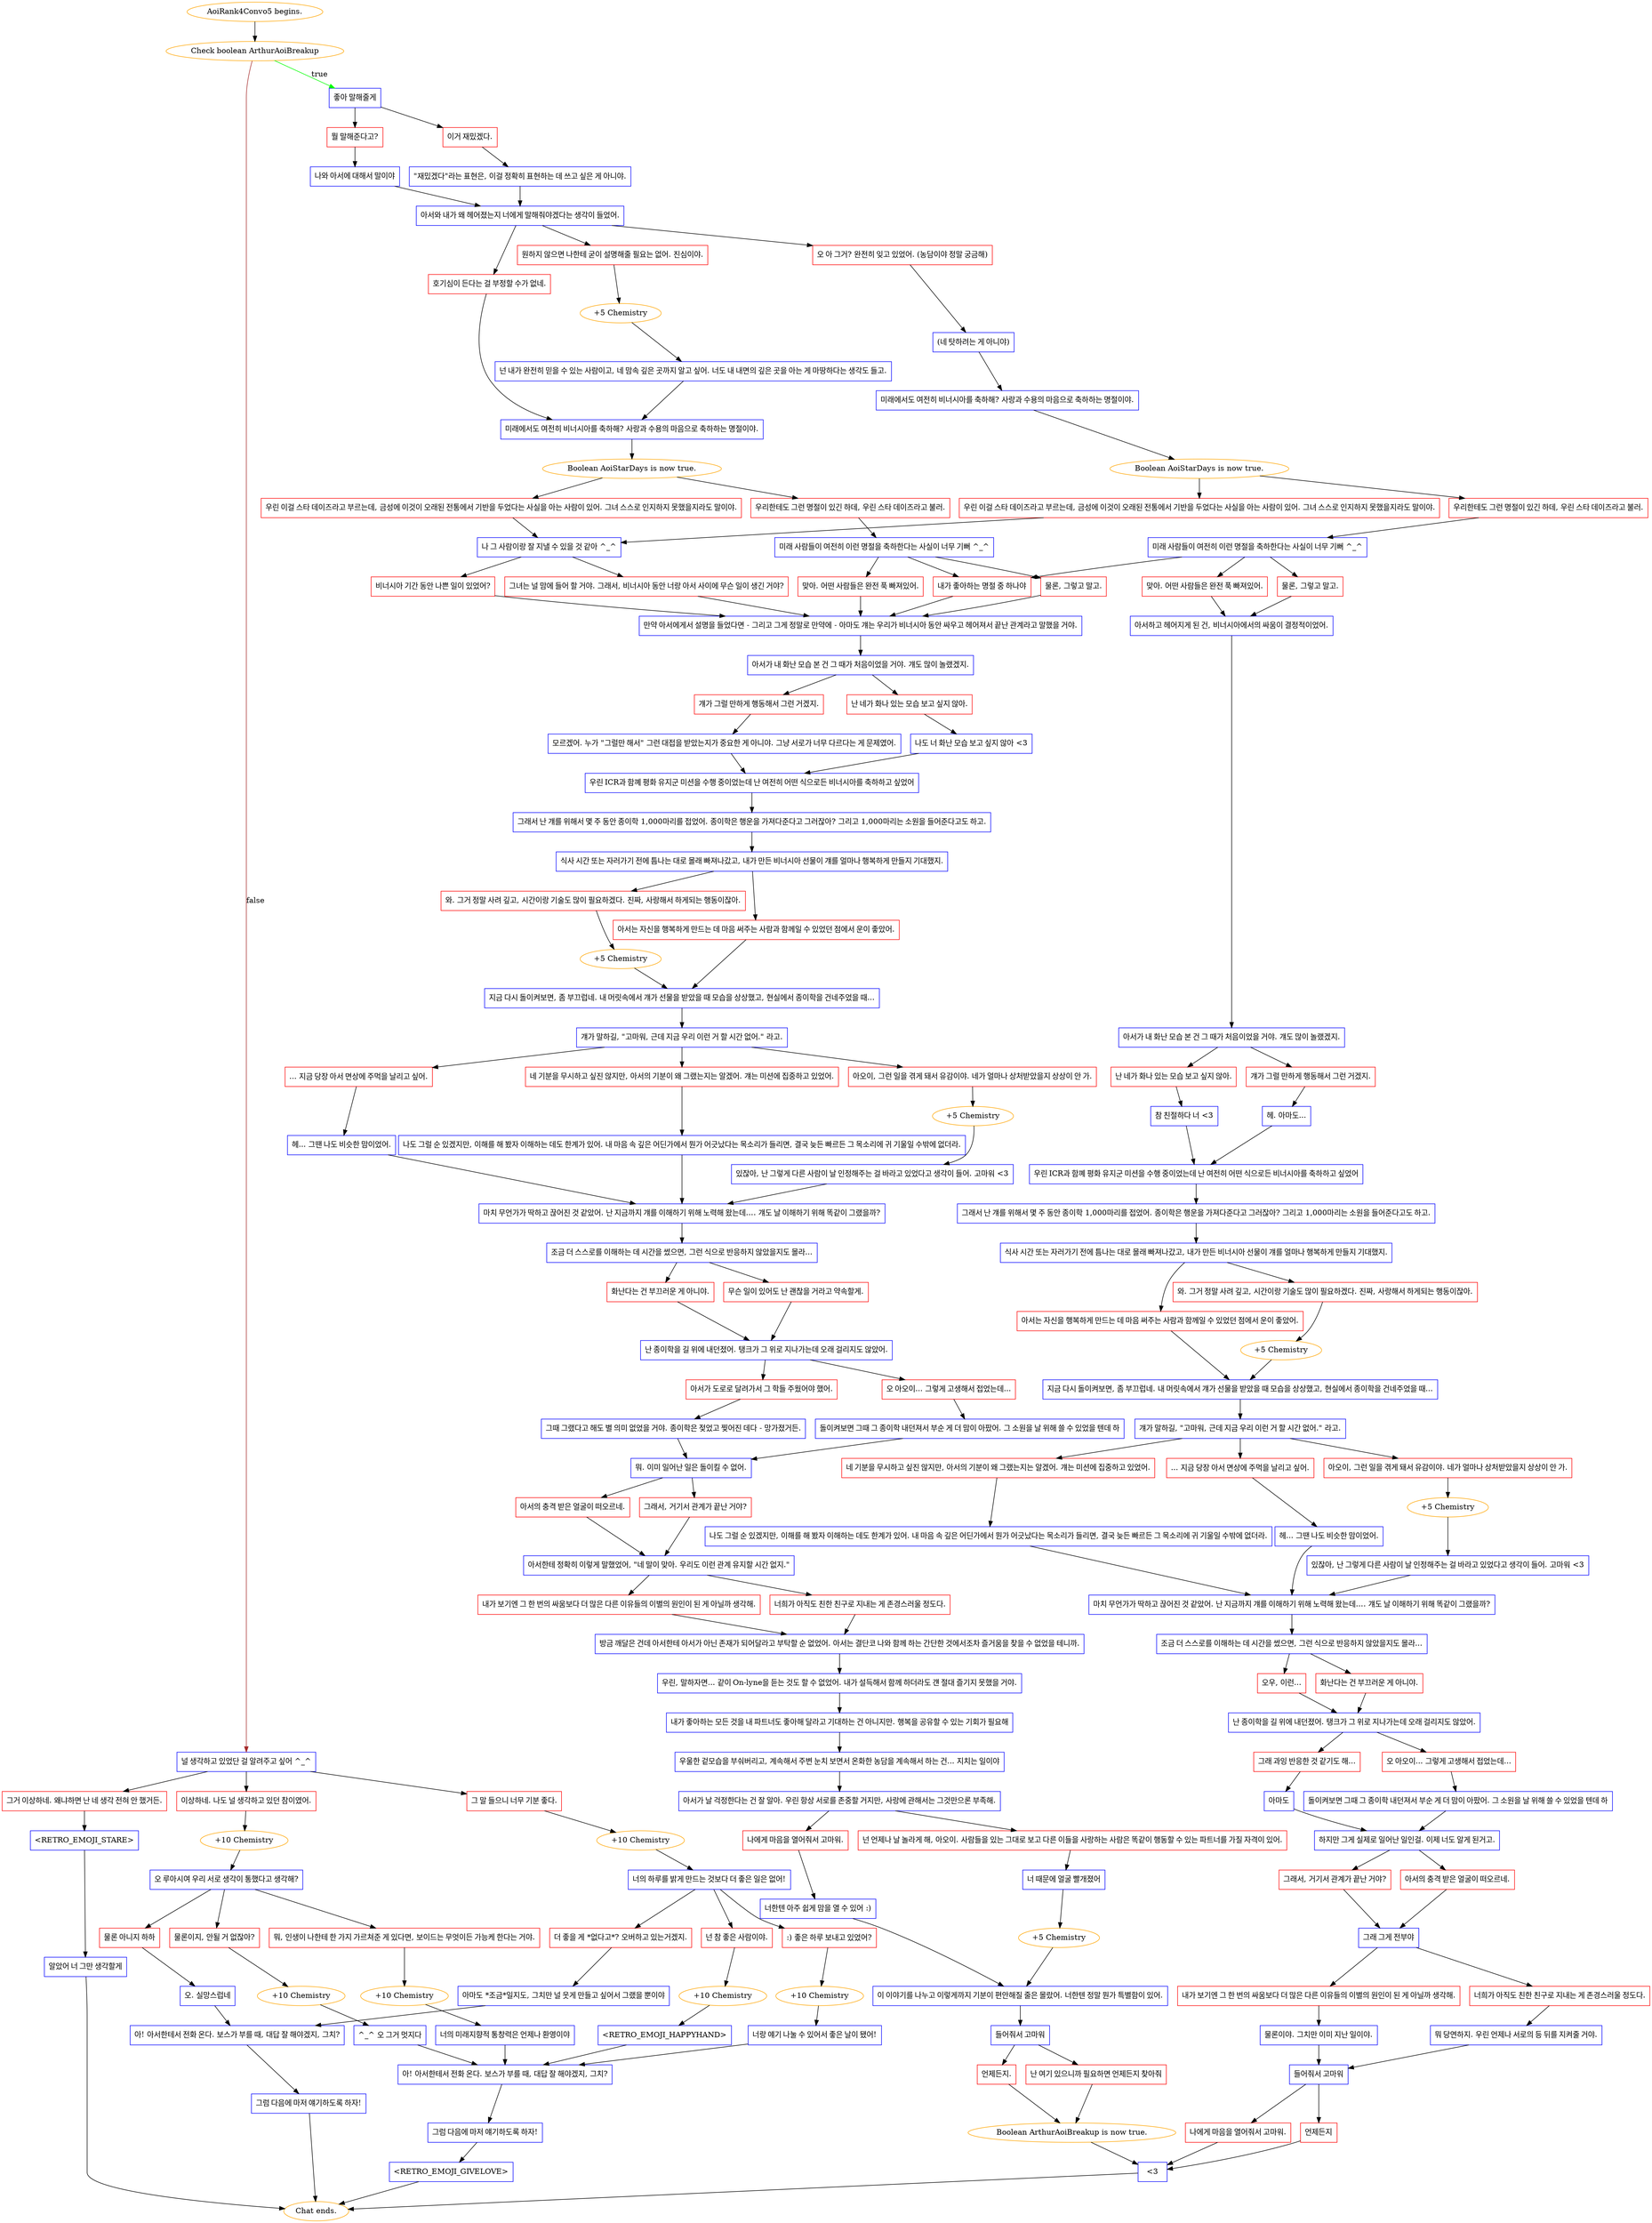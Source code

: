 digraph {
	"AoiRank4Convo5 begins." [color=orange];
		"AoiRank4Convo5 begins." -> j978891915;
	j978891915 [label="Check boolean ArthurAoiBreakup",color=orange];
		j978891915 -> j18316455 [label=true,color=green];
		j978891915 -> j1526375964 [label=false,color=brown];
	j18316455 [label="좋아 말해줄게",shape=box,color=blue];
		j18316455 -> j2638998301;
		j18316455 -> j1901203890;
	j1526375964 [label="널 생각하고 있었단 걸 알려주고 싶어 ^_^",shape=box,color=blue];
		j1526375964 -> j629040073;
		j1526375964 -> j257345825;
		j1526375964 -> j2831511290;
	j2638998301 [label="뭘 말해준다고?",shape=box,color=red];
		j2638998301 -> j971553699;
	j1901203890 [label="이거 재밌겠다.",shape=box,color=red];
		j1901203890 -> j78571957;
	j629040073 [label="그 말 들으니 너무 기분 좋다.",shape=box,color=red];
		j629040073 -> j340608887;
	j257345825 [label="이상하네. 나도 널 생각하고 있던 참이였어.",shape=box,color=red];
		j257345825 -> j3676350764;
	j2831511290 [label="그거 이상하네. 왜냐하면 난 네 생각 전혀 안 했거든.",shape=box,color=red];
		j2831511290 -> j4241366791;
	j971553699 [label="나와 아서에 대해서 말이야",shape=box,color=blue];
		j971553699 -> j3367057968;
	j78571957 [label="\"재밌겠다\"라는 표현은, 이걸 정확히 표현하는 데 쓰고 싶은 게 아니야.",shape=box,color=blue];
		j78571957 -> j3367057968;
	j340608887 [label="+10 Chemistry",color=orange];
		j340608887 -> j393020895;
	j3676350764 [label="+10 Chemistry",color=orange];
		j3676350764 -> j3638092385;
	j4241366791 [label="<RETRO_EMOJI_STARE>",shape=box,color=blue];
		j4241366791 -> j1659519591;
	j3367057968 [label="아서와 내가 왜 헤어졌는지 너에게 말해줘야겠다는 생각이 들었어.",shape=box,color=blue];
		j3367057968 -> j3413014260;
		j3367057968 -> j3523232170;
		j3367057968 -> j883768710;
	j393020895 [label="너의 하루를 밝게 만드는 것보다 더 좋은 일은 없어!",shape=box,color=blue];
		j393020895 -> j1264433710;
		j393020895 -> j2596049992;
		j393020895 -> j2963974373;
	j3638092385 [label="오 루아시여 우리 서로 생각이 통했다고 생각해?",shape=box,color=blue];
		j3638092385 -> j974444905;
		j3638092385 -> j2438346950;
		j3638092385 -> j3066306444;
	j1659519591 [label="알았어 너 그만 생각할게",shape=box,color=blue];
		j1659519591 -> "Chat ends.";
	j3413014260 [label="원하지 않으면 나한테 굳이 설명해줄 필요는 없어. 진심이야.",shape=box,color=red];
		j3413014260 -> j3004018634;
	j3523232170 [label="호기심이 든다는 걸 부정할 수가 없네.",shape=box,color=red];
		j3523232170 -> j3121506426;
	j883768710 [label="오 아 그거? 완전히 잊고 있었어. (농담이야 정말 궁금해)",shape=box,color=red];
		j883768710 -> j473530739;
	j1264433710 [label="넌 참 좋은 사람이야.",shape=box,color=red];
		j1264433710 -> j1508061167;
	j2596049992 [label=":) 좋은 하루 보내고 있었어?",shape=box,color=red];
		j2596049992 -> j4035104887;
	j2963974373 [label="더 좋을 게 *없다고*? 오버하고 있는거겠지.",shape=box,color=red];
		j2963974373 -> j1647448750;
	j974444905 [label="물론 아니지 하하",shape=box,color=red];
		j974444905 -> j4028868583;
	j2438346950 [label="뭐, 인생이 나한테 한 가지 가르쳐준 게 있다면, 보이드는 무엇이든 가능케 한다는 거야.",shape=box,color=red];
		j2438346950 -> j2844689260;
	j3066306444 [label="물론이지, 안될 거 없잖아?",shape=box,color=red];
		j3066306444 -> j2113475149;
	"Chat ends." [color=orange];
	j3004018634 [label="+5 Chemistry",color=orange];
		j3004018634 -> j2687260084;
	j3121506426 [label="미래에서도 여전히 비너시아를 축하해? 사랑과 수용의 마음으로 축하하는 명절이야.",shape=box,color=blue];
		j3121506426 -> j2673493295;
	j473530739 [label="(네 탓하려는 게 아니야)",shape=box,color=blue];
		j473530739 -> j2890190055;
	j1508061167 [label="+10 Chemistry",color=orange];
		j1508061167 -> j1786624861;
	j4035104887 [label="+10 Chemistry",color=orange];
		j4035104887 -> j3344273865;
	j1647448750 [label="아마도 *조금*일지도, 그치만 널 웃게 만들고 싶어서 그랬을 뿐이야",shape=box,color=blue];
		j1647448750 -> j3406701362;
	j4028868583 [label="오. 실망스럽네",shape=box,color=blue];
		j4028868583 -> j3406701362;
	j2844689260 [label="+10 Chemistry",color=orange];
		j2844689260 -> j2032994636;
	j2113475149 [label="+10 Chemistry",color=orange];
		j2113475149 -> j2838196773;
	j2687260084 [label="넌 내가 완전히 믿을 수 있는 사람이고, 네 맘속 깊은 곳까지 알고 싶어. 너도 내 내면의 깊은 곳을 아는 게 마땅하다는 생각도 들고.",shape=box,color=blue];
		j2687260084 -> j3121506426;
	j2673493295 [label="Boolean AoiStarDays is now true.",color=orange];
		j2673493295 -> j3753832250;
		j2673493295 -> j156784839;
	j2890190055 [label="미래에서도 여전히 비너시아를 축하해? 사랑과 수용의 마음으로 축하하는 명절이야.",shape=box,color=blue];
		j2890190055 -> j3531613683;
	j1786624861 [label="<RETRO_EMOJI_HAPPYHAND>",shape=box,color=blue];
		j1786624861 -> j2227947623;
	j3344273865 [label="너랑 얘기 나눌 수 있어서 좋은 날이 됐어!",shape=box,color=blue];
		j3344273865 -> j2227947623;
	j3406701362 [label="아! 아서한테서 전화 온다. 보스가 부를 때, 대답 잘 해야겠지, 그치?",shape=box,color=blue];
		j3406701362 -> j916762654;
	j2032994636 [label="너의 미래지향적 통창력은 언제나 환영이야",shape=box,color=blue];
		j2032994636 -> j2227947623;
	j2838196773 [label="^_^ 오 그거 멋지다",shape=box,color=blue];
		j2838196773 -> j2227947623;
	j3753832250 [label="우리한테도 그런 명절이 있긴 하데, 우린 스타 데이즈라고 불러.",shape=box,color=red];
		j3753832250 -> j2190449362;
	j156784839 [label="우린 이걸 스타 데이즈라고 부르는데, 금성에 이것이 오래된 전통에서 기반을 두었다는 사실을 아는 사람이 있어. 그녀 스스로 인지하지 못했을지라도 말이야.",shape=box,color=red];
		j156784839 -> j3215484146;
	j3531613683 [label="Boolean AoiStarDays is now true.",color=orange];
		j3531613683 -> j2252389439;
		j3531613683 -> j3056972419;
	j2227947623 [label="아! 아서한테서 전화 온다. 보스가 부를 때, 대답 잘 해야겠지, 그치?",shape=box,color=blue];
		j2227947623 -> j4272675014;
	j916762654 [label="그럼 다음에 마저 얘기하도록 하자!",shape=box,color=blue];
		j916762654 -> "Chat ends.";
	j2190449362 [label="미래 사람들이 여전히 이런 명절을 축하한다는 사실이 너무 기뻐 ^_^",shape=box,color=blue];
		j2190449362 -> j1883673837;
		j2190449362 -> j2924741912;
		j2190449362 -> j3732982479;
	j3215484146 [label="나 그 사람이랑 잘 지낼 수 있을 것 같아 ^_^",shape=box,color=blue];
		j3215484146 -> j2904447835;
		j3215484146 -> j3886104502;
	j2252389439 [label="우리한테도 그런 명절이 있긴 하데, 우린 스타 데이즈라고 불러.",shape=box,color=red];
		j2252389439 -> j4127548669;
	j3056972419 [label="우린 이걸 스타 데이즈라고 부르는데, 금성에 이것이 오래된 전통에서 기반을 두었다는 사실을 아는 사람이 있어. 그녀 스스로 인지하지 못했을지라도 말이야.",shape=box,color=red];
		j3056972419 -> j3215484146;
	j4272675014 [label="그럼 다음에 마저 얘기하도록 하자!",shape=box,color=blue];
		j4272675014 -> j3455463371;
	j1883673837 [label="물론, 그렇고 말고.",shape=box,color=red];
		j1883673837 -> j1294438106;
	j2924741912 [label="맞아. 어떤 사람들은 완전 푹 빠져있어.",shape=box,color=red];
		j2924741912 -> j1294438106;
	j3732982479 [label="내가 좋아하는 명절 중 하나야",shape=box,color=red];
		j3732982479 -> j1294438106;
	j2904447835 [label="그녀는 널 맘에 들어 할 거야. 그래서, 비너시아 동안 너랑 아서 사이에 무슨 일이 생긴 거야?",shape=box,color=red];
		j2904447835 -> j1294438106;
	j3886104502 [label="비너시아 기간 동안 나쁜 일이 있었어?",shape=box,color=red];
		j3886104502 -> j1294438106;
	j4127548669 [label="미래 사람들이 여전히 이런 명절을 축하한다는 사실이 너무 기뻐 ^_^",shape=box,color=blue];
		j4127548669 -> j3732982479;
		j4127548669 -> j853827772;
		j4127548669 -> j847814948;
	j3455463371 [label="<RETRO_EMOJI_GIVELOVE>",shape=box,color=blue];
		j3455463371 -> "Chat ends.";
	j1294438106 [label="만약 아서에게서 설명을 들었다면 - 그리고 그게 정말로 만약에 - 아마도 걔는 우리가 비너시아 동안 싸우고 헤어져서 끝난 관계라고 말했을 거야.",shape=box,color=blue];
		j1294438106 -> j3869357236;
	j853827772 [label="맞아. 어떤 사람들은 완전 푹 빠져있어.",shape=box,color=red];
		j853827772 -> j1611610042;
	j847814948 [label="물론, 그렇고 말고.",shape=box,color=red];
		j847814948 -> j1611610042;
	j3869357236 [label="아서가 내 화난 모습 본 건 그 때가 처음이었을 거야. 걔도 많이 놀랬겠지.",shape=box,color=blue];
		j3869357236 -> j2113407978;
		j3869357236 -> j2815205960;
	j1611610042 [label="아서하고 헤어지게 된 건, 비너시아에서의 싸움이 결정적이었어.",shape=box,color=blue];
		j1611610042 -> j3867616986;
	j2113407978 [label="난 네가 화나 있는 모습 보고 싶지 않아.",shape=box,color=red];
		j2113407978 -> j405942111;
	j2815205960 [label="걔가 그럴 만하게 행동해서 그런 거겠지.",shape=box,color=red];
		j2815205960 -> j964966799;
	j3867616986 [label="아서가 내 화난 모습 본 건 그 때가 처음이었을 거야. 걔도 많이 놀랬겠지.",shape=box,color=blue];
		j3867616986 -> j2432116551;
		j3867616986 -> j1059373343;
	j405942111 [label="나도 너 화난 모습 보고 싶지 않아 <3",shape=box,color=blue];
		j405942111 -> j2688904125;
	j964966799 [label="모르겠어. 누가 \"그럴만 해서\" 그런 대접을 받았는지가 중요한 게 아니야. 그냥 서로가 너무 다르다는 게 문제였어.",shape=box,color=blue];
		j964966799 -> j2688904125;
	j2432116551 [label="난 네가 화나 있는 모습 보고 싶지 않아.",shape=box,color=red];
		j2432116551 -> j398780492;
	j1059373343 [label="걔가 그럴 만하게 행동해서 그런 거겠지.",shape=box,color=red];
		j1059373343 -> j2180778656;
	j2688904125 [label="우린 ICR과 함꼐 평화 유지군 미션을 수행 중이었는데 난 여전히 어떤 식으로든 비너시아를 축하하고 싶었어",shape=box,color=blue];
		j2688904125 -> j228955613;
	j398780492 [label="참 친절하다 너 <3",shape=box,color=blue];
		j398780492 -> j4250234452;
	j2180778656 [label="헤. 아마도...",shape=box,color=blue];
		j2180778656 -> j4250234452;
	j228955613 [label="그래서 난 걔를 위해서 몇 주 동안 종이학 1,000마리를 접었어. 종이학은 행운을 가져다준다고 그러잖아? 그리고 1,000마리는 소원을 들어준다고도 하고.",shape=box,color=blue];
		j228955613 -> j1561614628;
	j4250234452 [label="우린 ICR과 함꼐 평화 유지군 미션을 수행 중이었는데 난 여전히 어떤 식으로든 비너시아를 축하하고 싶었어",shape=box,color=blue];
		j4250234452 -> j3597484521;
	j1561614628 [label="식사 시간 또는 자러가기 전에 틈나는 대로 몰래 빠져나갔고, 내가 만든 비너시아 선물이 걔를 얼마나 행복하게 만들지 기대했지.",shape=box,color=blue];
		j1561614628 -> j690830746;
		j1561614628 -> j1207053774;
	j3597484521 [label="그래서 난 걔를 위해서 몇 주 동안 종이학 1,000마리를 접었어. 종이학은 행운을 가져다준다고 그러잖아? 그리고 1,000마리는 소원을 들어준다고도 하고.",shape=box,color=blue];
		j3597484521 -> j3074692782;
	j690830746 [label="와. 그거 정말 사려 깊고, 시간이랑 기술도 많이 필요하겠다. 진짜, 사랑해서 하게되는 행동이잖아.",shape=box,color=red];
		j690830746 -> j743500075;
	j1207053774 [label="아서는 자신을 행복하게 만드는 데 마음 써주는 사람과 함께일 수 있었던 점에서 운이 좋았어.",shape=box,color=red];
		j1207053774 -> j2427103231;
	j3074692782 [label="식사 시간 또는 자러가기 전에 틈나는 대로 몰래 빠져나갔고, 내가 만든 비너시아 선물이 걔를 얼마나 행복하게 만들지 기대했지.",shape=box,color=blue];
		j3074692782 -> j2863284646;
		j3074692782 -> j3452876837;
	j743500075 [label="+5 Chemistry",color=orange];
		j743500075 -> j2427103231;
	j2427103231 [label="지금 다시 돌이켜보면, 좀 부끄럽네. 내 머릿속에서 걔가 선물을 받았을 때 모습을 상상했고, 현실에서 종이학을 건네주었을 때...",shape=box,color=blue];
		j2427103231 -> j148973804;
	j2863284646 [label="와. 그거 정말 사려 깊고, 시간이랑 기술도 많이 필요하겠다. 진짜, 사랑해서 하게되는 행동이잖아.",shape=box,color=red];
		j2863284646 -> j1639503758;
	j3452876837 [label="아서는 자신을 행복하게 만드는 데 마음 써주는 사람과 함께일 수 있었던 점에서 운이 좋았어.",shape=box,color=red];
		j3452876837 -> j3240162867;
	j148973804 [label="걔가 말하길, \"고마워, 근데 지금 우리 이런 거 할 시간 없어.\" 라고.",shape=box,color=blue];
		j148973804 -> j1658316523;
		j148973804 -> j1783201159;
		j148973804 -> j533026181;
	j1639503758 [label="+5 Chemistry",color=orange];
		j1639503758 -> j3240162867;
	j3240162867 [label="지금 다시 돌이켜보면, 좀 부끄럽네. 내 머릿속에서 걔가 선물을 받았을 때 모습을 상상했고, 현실에서 종이학을 건네주었을 때...",shape=box,color=blue];
		j3240162867 -> j2003251967;
	j1658316523 [label="... 지금 당장 아서 면상에 주먹을 날리고 싶어.",shape=box,color=red];
		j1658316523 -> j4263137600;
	j1783201159 [label="아오이, 그런 일을 겪게 돼서 유감이야. 네가 얼마나 상처받았을지 상상이 안 가.",shape=box,color=red];
		j1783201159 -> j1676181851;
	j533026181 [label="네 기분을 무시하고 싶진 않지만, 아서의 기분이 왜 그랬는지는 알겠어. 걔는 미션에 집중하고 있었어.",shape=box,color=red];
		j533026181 -> j3946616487;
	j2003251967 [label="걔가 말하길, \"고마워, 근데 지금 우리 이런 거 할 시간 없어.\" 라고.",shape=box,color=blue];
		j2003251967 -> j1893491346;
		j2003251967 -> j1347964745;
		j2003251967 -> j4006772734;
	j4263137600 [label="헤... 그땐 나도 비슷한 맘이었어.",shape=box,color=blue];
		j4263137600 -> j2029847202;
	j1676181851 [label="+5 Chemistry",color=orange];
		j1676181851 -> j744525565;
	j3946616487 [label="나도 그럴 순 있겠지만, 이해를 해 봤자 이해하는 데도 한계가 있어. 내 마음 속 깊은 어딘가에서 뭔가 어긋났다는 목소리가 들리면, 결국 늦든 빠르든 그 목소리에 귀 기울일 수밖에 없더라.",shape=box,color=blue];
		j3946616487 -> j2029847202;
	j1893491346 [label="네 기분을 무시하고 싶진 않지만, 아서의 기분이 왜 그랬는지는 알겠어. 걔는 미션에 집중하고 있었어.",shape=box,color=red];
		j1893491346 -> j2102967009;
	j1347964745 [label="아오이, 그런 일을 겪게 돼서 유감이야. 네가 얼마나 상처받았을지 상상이 안 가.",shape=box,color=red];
		j1347964745 -> j3667718762;
	j4006772734 [label="... 지금 당장 아서 면상에 주먹을 날리고 싶어.",shape=box,color=red];
		j4006772734 -> j1230858181;
	j2029847202 [label="마치 무언가가 딱하고 끊어진 것 같았어. 난 지금까지 걔를 이해하기 위해 노력해 왔는데…. 걔도 날 이해하기 위해 똑같이 그랬을까?",shape=box,color=blue];
		j2029847202 -> j2345914130;
	j744525565 [label="있잖아, 난 그렇게 다른 사람이 날 인정해주는 걸 바라고 있었다고 생각이 들어. 고마워 <3",shape=box,color=blue];
		j744525565 -> j2029847202;
	j2102967009 [label="나도 그럴 순 있겠지만, 이해를 해 봤자 이해하는 데도 한계가 있어. 내 마음 속 깊은 어딘가에서 뭔가 어긋났다는 목소리가 들리면, 결국 늦든 빠르든 그 목소리에 귀 기울일 수밖에 없더라.",shape=box,color=blue];
		j2102967009 -> j755106697;
	j3667718762 [label="+5 Chemistry",color=orange];
		j3667718762 -> j265180609;
	j1230858181 [label="헤... 그땐 나도 비슷한 맘이었어.",shape=box,color=blue];
		j1230858181 -> j755106697;
	j2345914130 [label="조금 더 스스로를 이해하는 데 시간을 썼으면, 그런 식으로 반응하지 않았을지도 몰라...",shape=box,color=blue];
		j2345914130 -> j3070543538;
		j2345914130 -> j4024742761;
	j755106697 [label="마치 무언가가 딱하고 끊어진 것 같았어. 난 지금까지 걔를 이해하기 위해 노력해 왔는데…. 걔도 날 이해하기 위해 똑같이 그랬을까?",shape=box,color=blue];
		j755106697 -> j921136133;
	j265180609 [label="있잖아, 난 그렇게 다른 사람이 날 인정해주는 걸 바라고 있었다고 생각이 들어. 고마워 <3",shape=box,color=blue];
		j265180609 -> j755106697;
	j3070543538 [label="화난다는 건 부끄러운 게 아니야.",shape=box,color=red];
		j3070543538 -> j385523383;
	j4024742761 [label="무슨 일이 있어도 난 괜찮을 거라고 약속할게.",shape=box,color=red];
		j4024742761 -> j385523383;
	j921136133 [label="조금 더 스스로를 이해하는 데 시간을 썼으면, 그런 식으로 반응하지 않았을지도 몰라...",shape=box,color=blue];
		j921136133 -> j515654350;
		j921136133 -> j2156026866;
	j385523383 [label="난 종이학을 길 위에 내던졌어. 탱크가 그 위로 지나가는데 오래 걸리지도 않았어.",shape=box,color=blue];
		j385523383 -> j1709204849;
		j385523383 -> j3625406056;
	j515654350 [label="오우, 이런...",shape=box,color=red];
		j515654350 -> j802851824;
	j2156026866 [label="화난다는 건 부끄러운 게 아니야.",shape=box,color=red];
		j2156026866 -> j802851824;
	j1709204849 [label="오 아오이... 그렇게 고생해서 접었는데...",shape=box,color=red];
		j1709204849 -> j1972478136;
	j3625406056 [label="아서가 도로로 달려가서 그 학들 주웠어야 했어.",shape=box,color=red];
		j3625406056 -> j1262499944;
	j802851824 [label="난 종이학을 길 위에 내던졌어. 탱크가 그 위로 지나가는데 오래 걸리지도 않았어.",shape=box,color=blue];
		j802851824 -> j48138178;
		j802851824 -> j823725752;
	j1972478136 [label="돌이켜보면 그때 그 종이학 내던져서 부순 게 더 맘이 아팠어. 그 소원을 날 위해 쓸 수 있었을 텐데 하",shape=box,color=blue];
		j1972478136 -> j1391370481;
	j1262499944 [label="그때 그랬다고 해도 별 의미 없었을 거야. 종이학은 젖었고 찢어진 데다 - 망가졌거든.",shape=box,color=blue];
		j1262499944 -> j1391370481;
	j48138178 [label="오 아오이... 그렇게 고생해서 접었는데...",shape=box,color=red];
		j48138178 -> j872408048;
	j823725752 [label="그래 과잉 반응한 것 같기도 해...",shape=box,color=red];
		j823725752 -> j3227594111;
	j1391370481 [label="뭐. 이미 일어난 일은 돌이킬 수 없어.",shape=box,color=blue];
		j1391370481 -> j1493048883;
		j1391370481 -> j876736256;
	j872408048 [label="돌이켜보면 그때 그 종이학 내던져서 부순 게 더 맘이 아팠어. 그 소원을 날 위해 쓸 수 있었을 텐데 하",shape=box,color=blue];
		j872408048 -> j3795324421;
	j3227594111 [label="아마도",shape=box,color=blue];
		j3227594111 -> j3795324421;
	j1493048883 [label="그래서, 거기서 관계가 끝난 거야?",shape=box,color=red];
		j1493048883 -> j1689519960;
	j876736256 [label="아서의 충격 받은 얼굴이 떠오르네.",shape=box,color=red];
		j876736256 -> j1689519960;
	j3795324421 [label="하지만 그게 실제로 일어난 일인걸. 이제 너도 알게 된거고.",shape=box,color=blue];
		j3795324421 -> j3971444933;
		j3795324421 -> j1165456415;
	j1689519960 [label="아서한테 정확히 이렇게 말했었어, \"네 말이 맞아. 우리도 이런 관계 유지할 시간 없지.\"",shape=box,color=blue];
		j1689519960 -> j1310125676;
		j1689519960 -> j2801137865;
	j3971444933 [label="그래서, 거기서 관계가 끝난 거야?",shape=box,color=red];
		j3971444933 -> j3178030558;
	j1165456415 [label="아서의 충격 받은 얼굴이 떠오르네.",shape=box,color=red];
		j1165456415 -> j3178030558;
	j1310125676 [label="너희가 아직도 친한 친구로 지내는 게 존경스러울 정도다.",shape=box,color=red];
		j1310125676 -> j4099612175;
	j2801137865 [label="내가 보기엔 그 한 번의 싸움보다 더 많은 다른 이유들의 이별의 원인이 된 게 아닐까 생각해.",shape=box,color=red];
		j2801137865 -> j4099612175;
	j3178030558 [label="그래 그게 전부야",shape=box,color=blue];
		j3178030558 -> j3701832413;
		j3178030558 -> j3834766833;
	j4099612175 [label="방금 깨달은 건데 아서한테 아서가 아닌 존재가 되어달라고 부탁할 순 없었어. 아서는 결단코 나와 함께 하는 간단한 것에서조차 즐거움을 찾을 수 없었을 테니까.",shape=box,color=blue];
		j4099612175 -> j331113219;
	j3701832413 [label="너희가 아직도 친한 친구로 지내는 게 존경스러울 정도다.",shape=box,color=red];
		j3701832413 -> j3398551406;
	j3834766833 [label="내가 보기엔 그 한 번의 싸움보다 더 많은 다른 이유들의 이별의 원인이 된 게 아닐까 생각해.",shape=box,color=red];
		j3834766833 -> j3626291680;
	j331113219 [label="우린, 말하자면... 같이 On-lyne을 듣는 것도 할 수 없었어. 내가 설득해서 함께 하더라도 걘 절대 즐기지 못했을 거야.",shape=box,color=blue];
		j331113219 -> j3715193566;
	j3398551406 [label="뭐 당연하지. 우린 언제나 서로의 등 뒤를 지켜줄 거야.",shape=box,color=blue];
		j3398551406 -> j1305147246;
	j3626291680 [label="물론이야. 그치만 이미 지난 일이야.",shape=box,color=blue];
		j3626291680 -> j1305147246;
	j3715193566 [label="내가 좋아하는 모든 것을 내 파트너도 좋아해 달라고 기대하는 건 아니지만. 행복을 공유할 수 있는 기회가 필요해",shape=box,color=blue];
		j3715193566 -> j4081111885;
	j1305147246 [label="들어줘서 고마워",shape=box,color=blue];
		j1305147246 -> j1403673228;
		j1305147246 -> j1589333713;
	j4081111885 [label="우울한 겉모습을 부숴버리고, 계속해서 주변 눈치 보면서 온화한 농담을 계속해서 하는 건... 지치는 일이야",shape=box,color=blue];
		j4081111885 -> j1692620357;
	j1403673228 [label="언제든지",shape=box,color=red];
		j1403673228 -> j1841680728;
	j1589333713 [label="나에게 마음을 열어줘서 고마워.",shape=box,color=red];
		j1589333713 -> j1841680728;
	j1692620357 [label="아서가 날 걱정한다는 건 잘 알아. 우린 항상 서로를 존중할 거지만, 사랑에 관해서는 그것만으론 부족해.",shape=box,color=blue];
		j1692620357 -> j2070450080;
		j1692620357 -> j2867013675;
	j1841680728 [label="<3",shape=box,color=blue];
		j1841680728 -> "Chat ends.";
	j2070450080 [label="나에게 마음을 열어줘서 고마워.",shape=box,color=red];
		j2070450080 -> j3497112182;
	j2867013675 [label="넌 언제나 날 놀라게 해, 아오이. 사람들을 있는 그대로 보고 다른 이들을 사랑하는 사람은 똑같이 행동할 수 있는 파트너를 가질 자격이 있어.",shape=box,color=red];
		j2867013675 -> j3033543710;
	j3497112182 [label="너한텐 아주 쉽게 맘을 열 수 있어 :)",shape=box,color=blue];
		j3497112182 -> j1663907366;
	j3033543710 [label="너 때문에 얼굴 빨개졌어",shape=box,color=blue];
		j3033543710 -> j2861758904;
	j1663907366 [label="이 이야기를 나누고 이렇게까지 기분이 편안해질 줄은 몰랐어. 너한텐 정말 뭔가 특별함이 있어.",shape=box,color=blue];
		j1663907366 -> j4055071754;
	j2861758904 [label="+5 Chemistry",color=orange];
		j2861758904 -> j1663907366;
	j4055071754 [label="들어줘서 고마워",shape=box,color=blue];
		j4055071754 -> j3414024668;
		j4055071754 -> j187921374;
	j3414024668 [label="난 여기 있으니까 필요하면 언제든지 찾아줘",shape=box,color=red];
		j3414024668 -> j242659642;
	j187921374 [label="언제든지.",shape=box,color=red];
		j187921374 -> j242659642;
	j242659642 [label="Boolean ArthurAoiBreakup is now true.",color=orange];
		j242659642 -> j1841680728;
}
